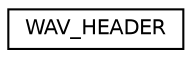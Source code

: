 digraph "Graphical Class Hierarchy"
{
  edge [fontname="Helvetica",fontsize="10",labelfontname="Helvetica",labelfontsize="10"];
  node [fontname="Helvetica",fontsize="10",shape=record];
  rankdir="LR";
  Node0 [label="WAV_HEADER",height=0.2,width=0.4,color="black", fillcolor="white", style="filled",URL="$d7/dde/structWAV__HEADER.html"];
}
